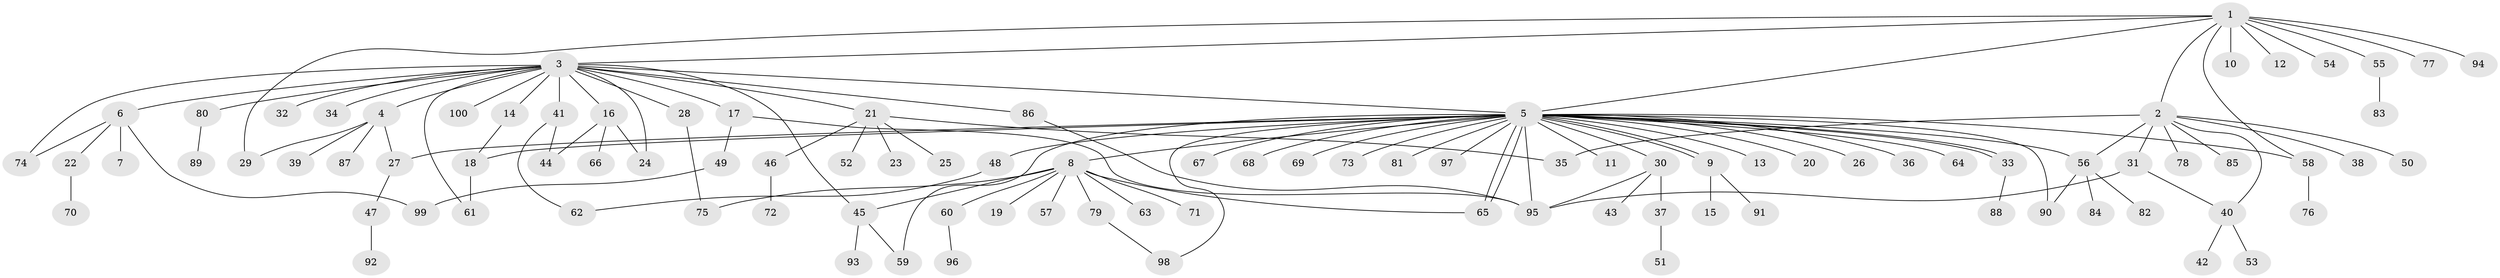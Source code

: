 // Generated by graph-tools (version 1.1) at 2025/11/02/21/25 10:11:08]
// undirected, 100 vertices, 126 edges
graph export_dot {
graph [start="1"]
  node [color=gray90,style=filled];
  1;
  2;
  3;
  4;
  5;
  6;
  7;
  8;
  9;
  10;
  11;
  12;
  13;
  14;
  15;
  16;
  17;
  18;
  19;
  20;
  21;
  22;
  23;
  24;
  25;
  26;
  27;
  28;
  29;
  30;
  31;
  32;
  33;
  34;
  35;
  36;
  37;
  38;
  39;
  40;
  41;
  42;
  43;
  44;
  45;
  46;
  47;
  48;
  49;
  50;
  51;
  52;
  53;
  54;
  55;
  56;
  57;
  58;
  59;
  60;
  61;
  62;
  63;
  64;
  65;
  66;
  67;
  68;
  69;
  70;
  71;
  72;
  73;
  74;
  75;
  76;
  77;
  78;
  79;
  80;
  81;
  82;
  83;
  84;
  85;
  86;
  87;
  88;
  89;
  90;
  91;
  92;
  93;
  94;
  95;
  96;
  97;
  98;
  99;
  100;
  1 -- 2;
  1 -- 3;
  1 -- 5;
  1 -- 10;
  1 -- 12;
  1 -- 29;
  1 -- 54;
  1 -- 55;
  1 -- 58;
  1 -- 77;
  1 -- 94;
  2 -- 31;
  2 -- 35;
  2 -- 38;
  2 -- 40;
  2 -- 50;
  2 -- 56;
  2 -- 78;
  2 -- 85;
  3 -- 4;
  3 -- 5;
  3 -- 6;
  3 -- 14;
  3 -- 16;
  3 -- 17;
  3 -- 21;
  3 -- 24;
  3 -- 28;
  3 -- 32;
  3 -- 34;
  3 -- 41;
  3 -- 45;
  3 -- 61;
  3 -- 74;
  3 -- 80;
  3 -- 86;
  3 -- 100;
  4 -- 27;
  4 -- 29;
  4 -- 39;
  4 -- 87;
  5 -- 8;
  5 -- 9;
  5 -- 9;
  5 -- 11;
  5 -- 13;
  5 -- 18;
  5 -- 20;
  5 -- 26;
  5 -- 27;
  5 -- 30;
  5 -- 33;
  5 -- 33;
  5 -- 36;
  5 -- 48;
  5 -- 56;
  5 -- 58;
  5 -- 59;
  5 -- 64;
  5 -- 65;
  5 -- 65;
  5 -- 67;
  5 -- 68;
  5 -- 69;
  5 -- 73;
  5 -- 81;
  5 -- 90;
  5 -- 95;
  5 -- 97;
  5 -- 98;
  6 -- 7;
  6 -- 22;
  6 -- 74;
  6 -- 99;
  8 -- 19;
  8 -- 45;
  8 -- 57;
  8 -- 60;
  8 -- 63;
  8 -- 65;
  8 -- 71;
  8 -- 75;
  8 -- 79;
  9 -- 15;
  9 -- 91;
  14 -- 18;
  16 -- 24;
  16 -- 44;
  16 -- 66;
  17 -- 49;
  17 -- 95;
  18 -- 61;
  21 -- 23;
  21 -- 25;
  21 -- 35;
  21 -- 46;
  21 -- 52;
  22 -- 70;
  27 -- 47;
  28 -- 75;
  30 -- 37;
  30 -- 43;
  30 -- 95;
  31 -- 40;
  31 -- 95;
  33 -- 88;
  37 -- 51;
  40 -- 42;
  40 -- 53;
  41 -- 44;
  41 -- 62;
  45 -- 59;
  45 -- 93;
  46 -- 72;
  47 -- 92;
  48 -- 62;
  49 -- 99;
  55 -- 83;
  56 -- 82;
  56 -- 84;
  56 -- 90;
  58 -- 76;
  60 -- 96;
  79 -- 98;
  80 -- 89;
  86 -- 95;
}
